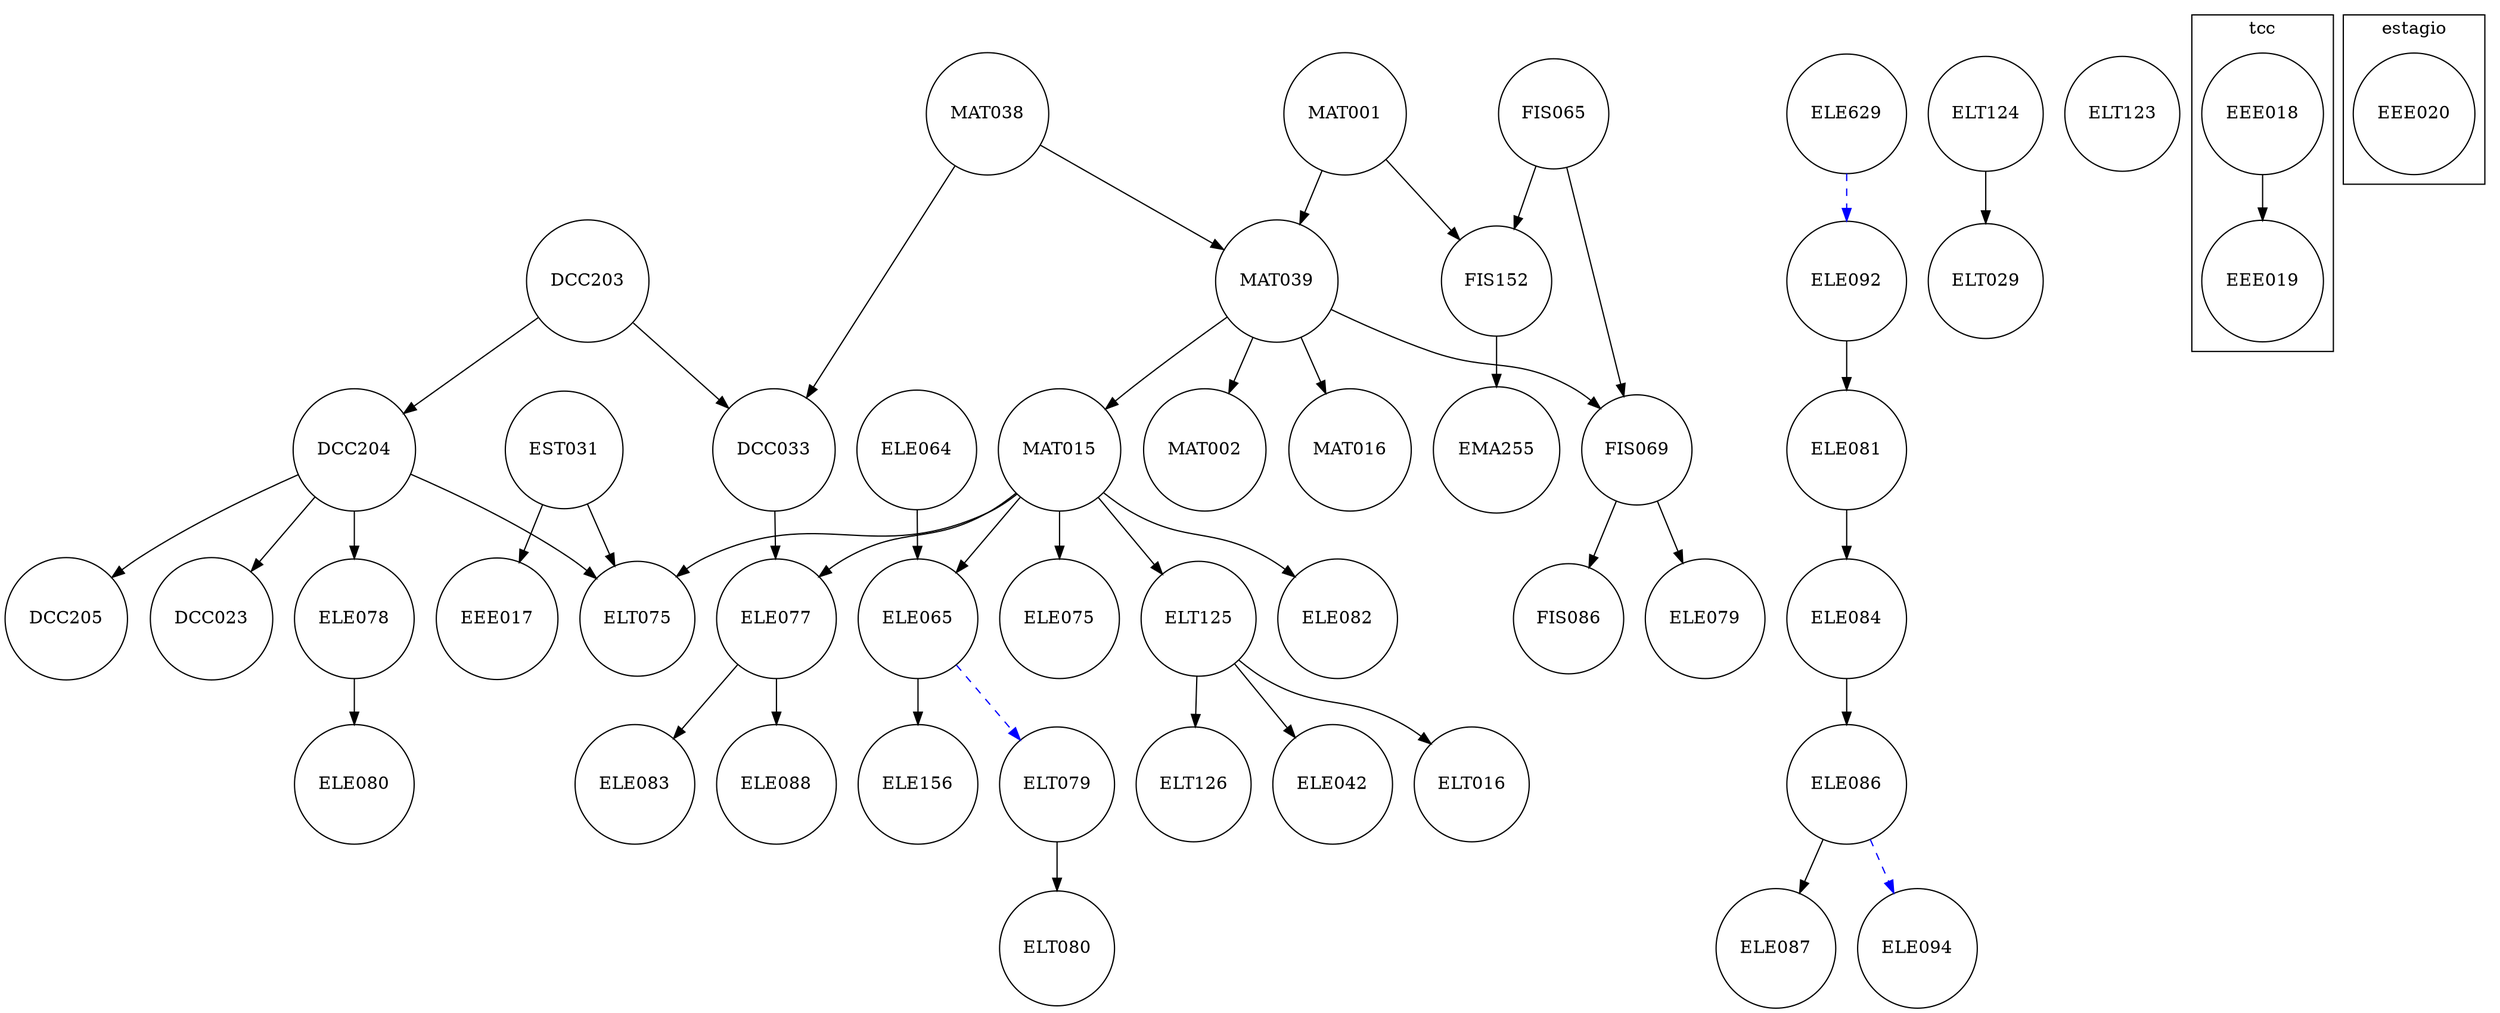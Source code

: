 digraph G {

  rankdir = TD;

  // periodo 01
  DCC203 [shape = circle];
  ELE629 [shape = circle];
  MAT001 [shape = circle];
  MAT038 [shape = circle];
  
  // periodo 02
  DCC033 [shape = circle];
  DCC204 [shape = circle];
  ELT124 [shape = circle];
  FIS065 [shape = circle];
  MAT039 [shape = circle];
  
  // periodo 03
  ELE064 [shape = circle];
  ELE078 [shape = circle];
  FIS069 [shape = circle];
  FIS152 [shape = circle];
  MAT002 [shape = circle];
  MAT015 [shape = circle];
  
  // periodo 04
  DCC205 [shape = circle];
  ELE065 [shape = circle];
  ELT029 [shape = circle];
  EST031 [shape = circle];
  FIS086 [shape = circle];
  MAT016 [shape = circle];

  // periodo 05
  ELE079 [shape = circle];
  ELE092 [shape = circle];
  ELT075 [shape = circle];
  ELT123 [shape = circle];
  ELT125 [shape = circle];
  EMA255 [shape = circle];

  // periodo 06
  ELE080 [shape = circle];
  ELE081 [shape = circle];
  ELE082 [shape = circle];
  ELE156 [shape = circle];
  ELT126 [shape = circle];

  // periodo 07
  DCC023 [shape = circle];
  EEE017 [shape = circle];
  ELE077 [shape = circle];
  ELE084 [shape = circle];
  ELT079 [shape = circle];

  // periodo 08
  ELE042 [shape = circle];
  ELE075 [shape = circle];
  ELE083 [shape = circle];
  ELE086 [shape = circle];
  ELE088 [shape = circle];
  ELT016 [shape = circle];
  ELT080 [shape = circle];

  // periodo 09
  ELE087 [shape = circle];
  ELE094 [shape = circle];

  subgraph cluster_tcc {
    label = "tcc";
    // periodo 10
    EEE018 [shape = circle];
    // periodo 11
    EEE019 [shape = circle];
  }

  
  subgraph cluster_estagio {
    label = "estagio";
    // periodo 12
    EEE020 [shape = circle];
  }
  
  // dependencias
  DCC203 -> DCC033;
  MAT038 -> DCC033;
  DCC203 -> DCC204;
  MAT001 -> MAT039;
  MAT038 -> MAT039;
  DCC204 -> ELE078;
  FIS065 -> FIS069;
  MAT039 -> FIS069;
  FIS065 -> FIS152;
  MAT001 -> FIS152;
  MAT039 -> MAT002;
  MAT039 -> MAT015;
  DCC204 -> DCC205;
  ELE064 -> ELE065;
  MAT015 -> ELE065;
  ELT124 -> ELT029;
  FIS069 -> FIS086;
  MAT039 -> MAT016;
  FIS069 -> ELE079;
  DCC204 -> ELT075;
  MAT015 -> ELT075;
  EST031 -> ELT075;
  MAT015 -> ELT125;
  FIS152 -> EMA255;
  ELE078 -> ELE080;
  ELE092 -> ELE081;
  MAT015 -> ELE082;
  ELE065 -> ELE156;
  ELT125 -> ELT126;
  DCC204 -> DCC023;
  EST031 -> EEE017;
  DCC033 -> ELE077;
  MAT015 -> ELE077;
  ELE081 -> ELE084;
  ELT125 -> ELE042;
  MAT015 -> ELE075;
  ELE077 -> ELE083;
  ELE084 -> ELE086;
  ELE077 -> ELE088;
  ELT125 -> ELT016;
  ELT079 -> ELT080;
  ELE086 -> ELE087;
  EEE018 -> EEE019;

  // extrapolacoes
  ELE086 -> ELE094 [style = dashed, color = blue];
  ELE629 -> ELE092 [style = dashed, color = blue];
  ELE065 -> ELT079 [style = dashed, color = blue];
  
}